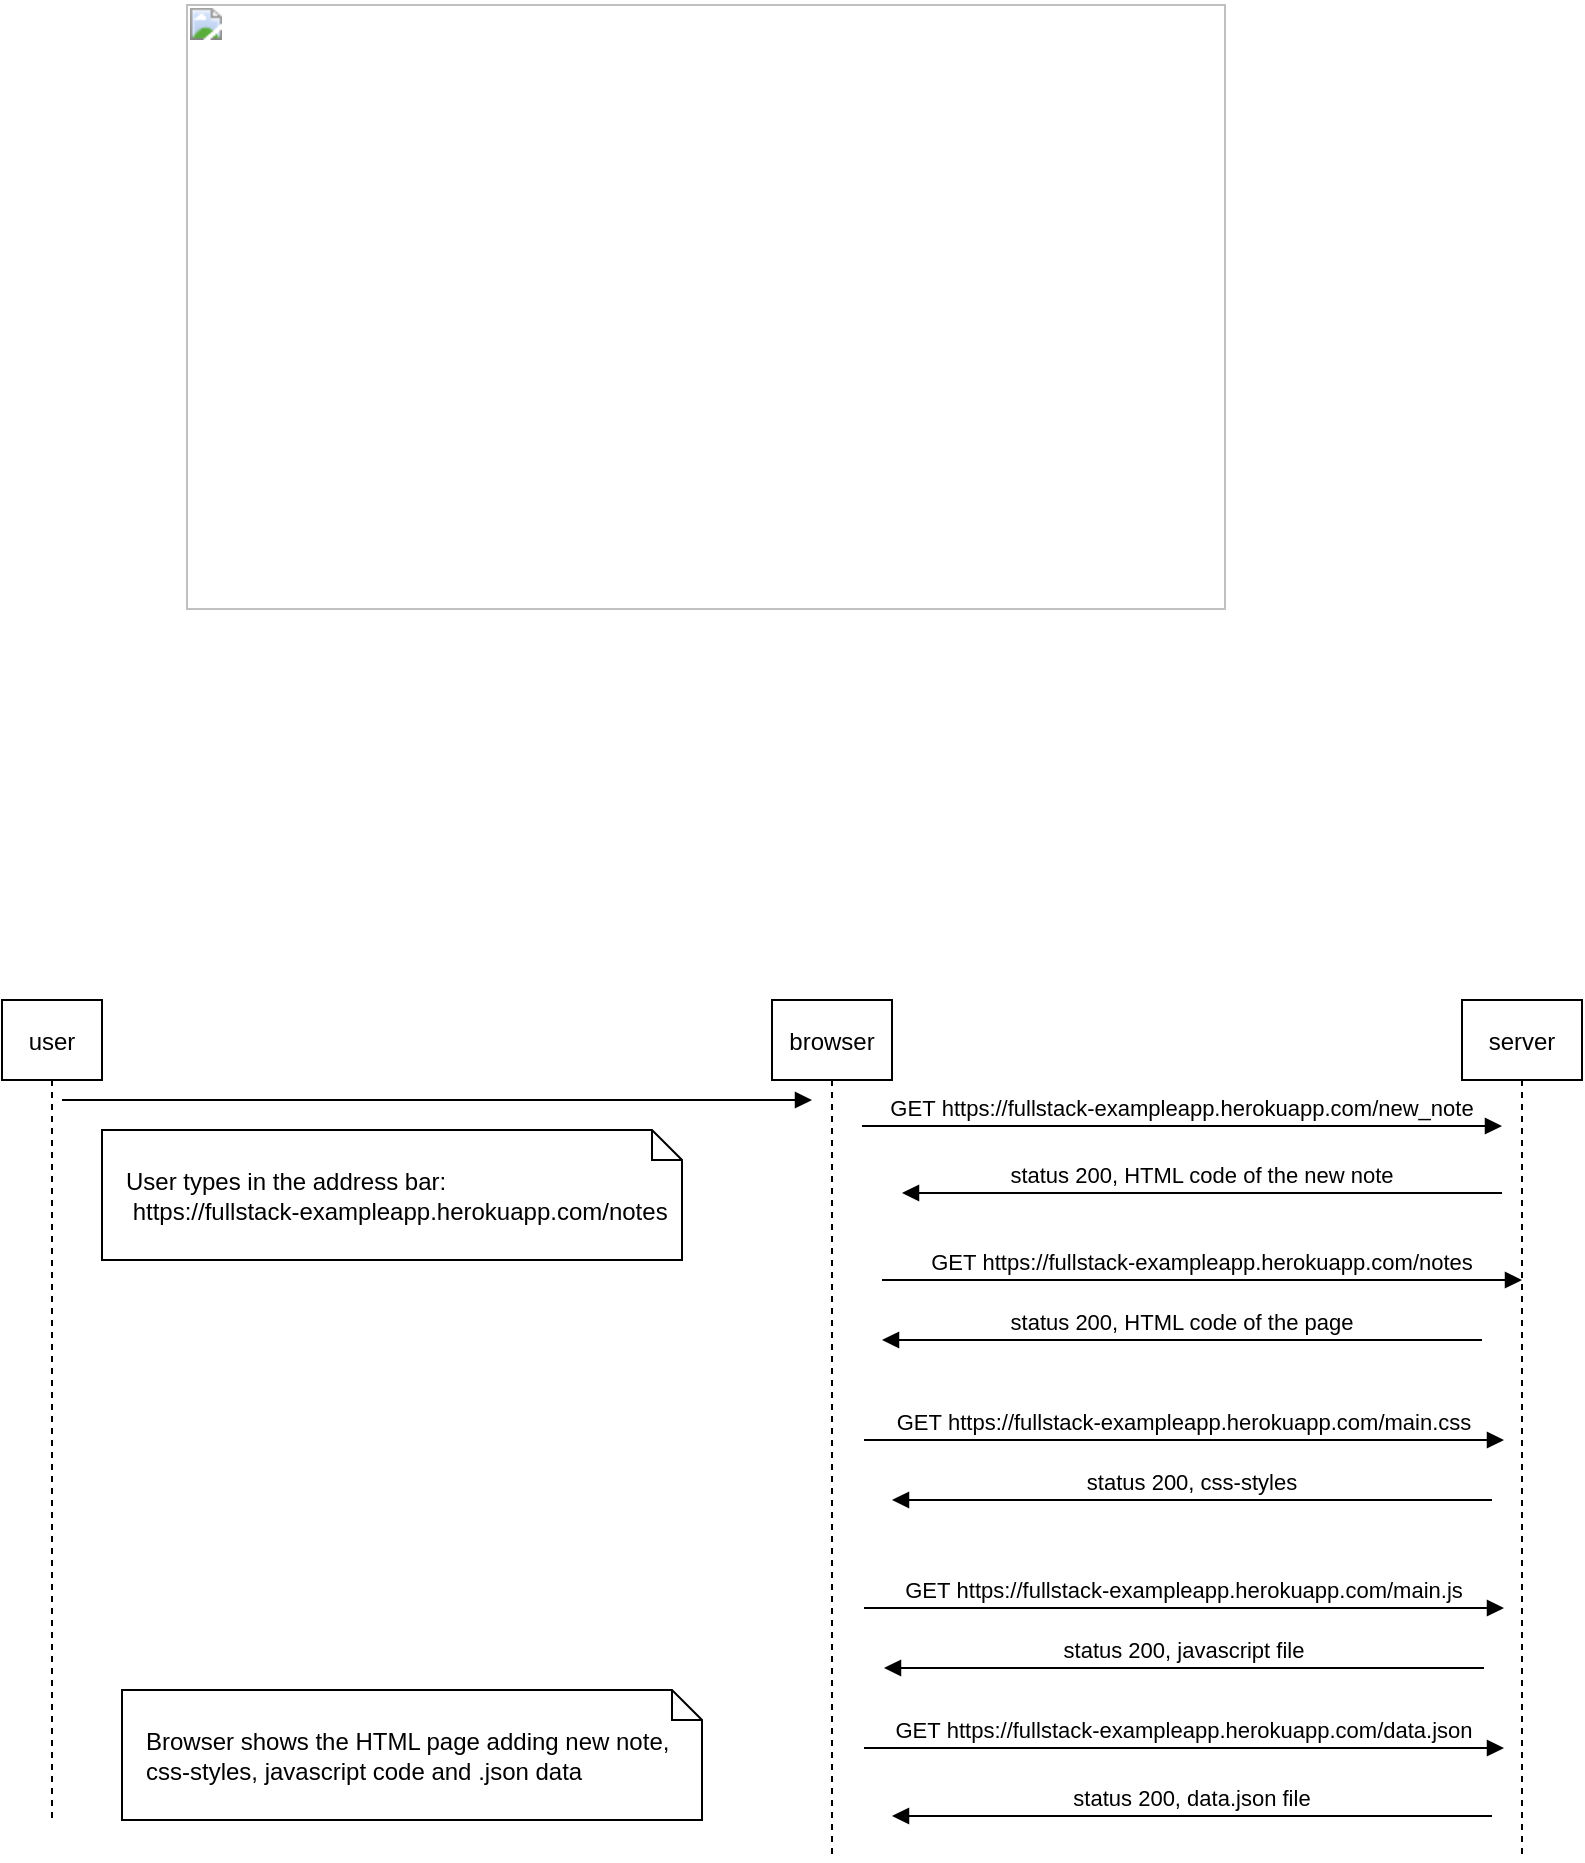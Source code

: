<mxfile version="14.2.4" type="device"><diagram id="kgpKYQtTHZ0yAKxKKP6v" name="Page-1"><mxGraphModel dx="751" dy="460" grid="1" gridSize="10" guides="1" tooltips="1" connect="1" arrows="1" fold="1" page="1" pageScale="1" pageWidth="850" pageHeight="1100" math="0" shadow="0"><root><mxCell id="0"/><mxCell id="1" parent="0"/><mxCell id="Glrhqt8rt5KyS6PcqSoS-1" value="user" style="shape=umlLifeline;perimeter=lifelinePerimeter;container=1;collapsible=0;recursiveResize=0;rounded=0;shadow=0;strokeWidth=1;" parent="1" vertex="1"><mxGeometry x="40" y="540" width="50" height="410" as="geometry"/></mxCell><mxCell id="Glrhqt8rt5KyS6PcqSoS-2" value="" style="verticalAlign=bottom;endArrow=block;entryX=0;entryY=0;shadow=0;strokeWidth=1;" parent="1" edge="1"><mxGeometry relative="1" as="geometry"><mxPoint x="70" y="590.0" as="sourcePoint"/><mxPoint x="445" y="590.0" as="targetPoint"/></mxGeometry></mxCell><mxCell id="Glrhqt8rt5KyS6PcqSoS-3" value="User types in the address bar:&lt;br&gt;&amp;nbsp;https://fullstack-exampleapp.herokuapp.com/notes" style="shape=note;size=15;align=left;spacingLeft=10;html=1;whiteSpace=wrap;" parent="1" vertex="1"><mxGeometry x="90" y="605" width="290" height="65" as="geometry"/></mxCell><mxCell id="Glrhqt8rt5KyS6PcqSoS-4" value="browser" style="shape=umlLifeline;perimeter=lifelinePerimeter;container=1;collapsible=0;recursiveResize=0;rounded=0;shadow=0;strokeWidth=1;" parent="1" vertex="1"><mxGeometry x="425" y="540" width="60" height="430" as="geometry"/></mxCell><mxCell id="Glrhqt8rt5KyS6PcqSoS-5" value="server" style="shape=umlLifeline;perimeter=lifelinePerimeter;container=1;collapsible=0;recursiveResize=0;rounded=0;shadow=0;strokeWidth=1;" parent="1" vertex="1"><mxGeometry x="770" y="540" width="60" height="430" as="geometry"/></mxCell><mxCell id="Glrhqt8rt5KyS6PcqSoS-6" value="GET https://fullstack-exampleapp.herokuapp.com/new_note" style="verticalAlign=bottom;endArrow=block;entryX=1;entryY=1;shadow=0;strokeWidth=1;entryDx=0;entryDy=0;" parent="1" edge="1"><mxGeometry relative="1" as="geometry"><mxPoint x="470" y="603.0" as="sourcePoint"/><mxPoint x="790" y="603" as="targetPoint"/></mxGeometry></mxCell><mxCell id="Glrhqt8rt5KyS6PcqSoS-7" value="&lt;span style=&quot;color: rgba(0 , 0 , 0 , 0) ; font-family: monospace ; font-size: 0px&quot;&gt;dfsfdsfdfdsdf&lt;/span&gt;" style="text;html=1;align=center;verticalAlign=middle;resizable=0;points=[];autosize=1;" parent="1" vertex="1"><mxGeometry x="500" y="580" width="20" height="20" as="geometry"/></mxCell><mxCell id="Glrhqt8rt5KyS6PcqSoS-8" value="status 200, HTML code of the page" style="verticalAlign=bottom;endArrow=block;shadow=0;strokeWidth=1;" parent="1" edge="1"><mxGeometry relative="1" as="geometry"><mxPoint x="780" y="710.0" as="sourcePoint"/><mxPoint x="480" y="710" as="targetPoint"/></mxGeometry></mxCell><mxCell id="Glrhqt8rt5KyS6PcqSoS-9" value="GET https://fullstack-exampleapp.herokuapp.com/main.css" style="verticalAlign=bottom;endArrow=block;entryX=1;entryY=1;shadow=0;strokeWidth=1;entryDx=0;entryDy=0;" parent="1" edge="1"><mxGeometry relative="1" as="geometry"><mxPoint x="471" y="760.0" as="sourcePoint"/><mxPoint x="791" y="760" as="targetPoint"/></mxGeometry></mxCell><mxCell id="Glrhqt8rt5KyS6PcqSoS-10" value="status 200, css-styles" style="verticalAlign=bottom;endArrow=block;shadow=0;strokeWidth=1;" parent="1" edge="1"><mxGeometry relative="1" as="geometry"><mxPoint x="785" y="790.0" as="sourcePoint"/><mxPoint x="485" y="790" as="targetPoint"/></mxGeometry></mxCell><mxCell id="Glrhqt8rt5KyS6PcqSoS-11" value="GET https://fullstack-exampleapp.herokuapp.com/main.js" style="verticalAlign=bottom;endArrow=block;entryX=1;entryY=1;shadow=0;strokeWidth=1;entryDx=0;entryDy=0;" parent="1" edge="1"><mxGeometry relative="1" as="geometry"><mxPoint x="471" y="844.0" as="sourcePoint"/><mxPoint x="791" y="844" as="targetPoint"/></mxGeometry></mxCell><mxCell id="Glrhqt8rt5KyS6PcqSoS-12" value="status 200, javascript file" style="verticalAlign=bottom;endArrow=block;shadow=0;strokeWidth=1;" parent="1" edge="1"><mxGeometry relative="1" as="geometry"><mxPoint x="781" y="874.0" as="sourcePoint"/><mxPoint x="481" y="874" as="targetPoint"/></mxGeometry></mxCell><mxCell id="Glrhqt8rt5KyS6PcqSoS-14" value="&lt;img src=&quot;https://tech.utugit.fi/education/webprog/web-material/assets/images/teht/1.png&quot; width=&quot;520&quot; height=&quot;303&quot;&gt;" style="text;html=1;align=center;verticalAlign=middle;resizable=0;points=[];autosize=2;" parent="1" vertex="1"><mxGeometry x="121" y="40" width="540" height="310" as="geometry"/></mxCell><mxCell id="Glrhqt8rt5KyS6PcqSoS-15" value="GET https://fullstack-exampleapp.herokuapp.com/data.json" style="verticalAlign=bottom;endArrow=block;entryX=1;entryY=1;shadow=0;strokeWidth=1;entryDx=0;entryDy=0;" parent="1" edge="1"><mxGeometry relative="1" as="geometry"><mxPoint x="471" y="914.0" as="sourcePoint"/><mxPoint x="791.0" y="914.0" as="targetPoint"/></mxGeometry></mxCell><mxCell id="Glrhqt8rt5KyS6PcqSoS-16" value="status 200, data.json file" style="verticalAlign=bottom;endArrow=block;shadow=0;strokeWidth=1;" parent="1" edge="1"><mxGeometry relative="1" as="geometry"><mxPoint x="785.0" y="948.0" as="sourcePoint"/><mxPoint x="485" y="948.0" as="targetPoint"/></mxGeometry></mxCell><mxCell id="Glrhqt8rt5KyS6PcqSoS-17" value="Browser shows the HTML page adding new note, css-styles, javascript code and .json data" style="shape=note;size=15;align=left;spacingLeft=10;html=1;whiteSpace=wrap;" parent="1" vertex="1"><mxGeometry x="100" y="885" width="290" height="65" as="geometry"/></mxCell><mxCell id="Glrhqt8rt5KyS6PcqSoS-18" value="GET https://fullstack-exampleapp.herokuapp.com/notes" style="verticalAlign=bottom;endArrow=block;entryX=1;entryY=1;shadow=0;strokeWidth=1;entryDx=0;entryDy=0;" parent="1" edge="1"><mxGeometry relative="1" as="geometry"><mxPoint x="480" y="680" as="sourcePoint"/><mxPoint x="800" y="680" as="targetPoint"/></mxGeometry></mxCell><mxCell id="Glrhqt8rt5KyS6PcqSoS-19" value="status 200, HTML code of the new note" style="verticalAlign=bottom;endArrow=block;shadow=0;strokeWidth=1;" parent="1" edge="1"><mxGeometry relative="1" as="geometry"><mxPoint x="790" y="636.5" as="sourcePoint"/><mxPoint x="490" y="636.5" as="targetPoint"/></mxGeometry></mxCell></root></mxGraphModel></diagram></mxfile>